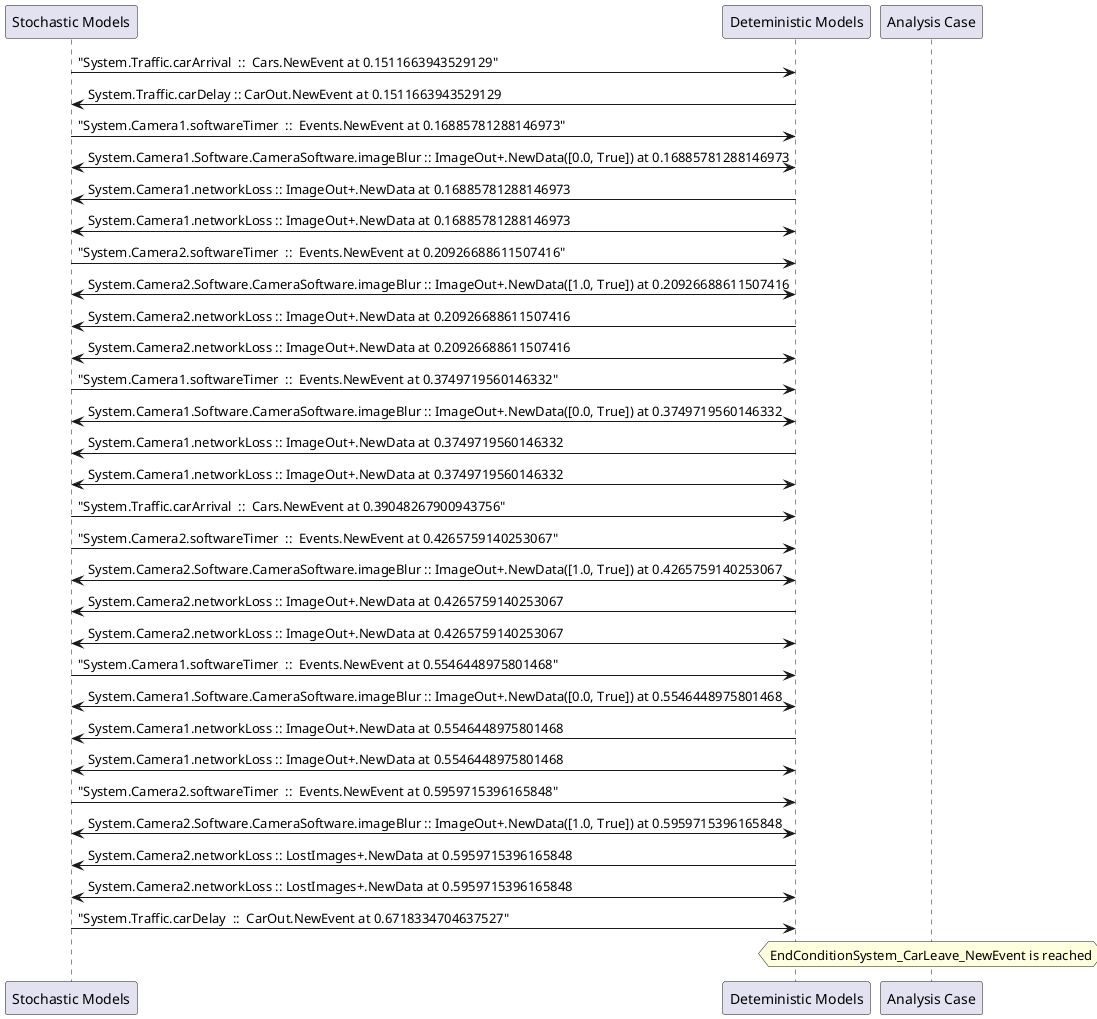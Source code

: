 
	@startuml
	participant "Stochastic Models" as stochmodel
	participant "Deteministic Models" as detmodel
	participant "Analysis Case" as analysis
	{15780_stop} stochmodel -> detmodel : "System.Traffic.carArrival  ::  Cars.NewEvent at 0.1511663943529129"
{15788_start} detmodel -> stochmodel : System.Traffic.carDelay :: CarOut.NewEvent at 0.1511663943529129
{15748_stop} stochmodel -> detmodel : "System.Camera1.softwareTimer  ::  Events.NewEvent at 0.16885781288146973"
detmodel <-> stochmodel : System.Camera1.Software.CameraSoftware.imageBlur :: ImageOut+.NewData([0.0, True]) at 0.16885781288146973
detmodel -> stochmodel : System.Camera1.networkLoss :: ImageOut+.NewData at 0.16885781288146973
detmodel <-> stochmodel : System.Camera1.networkLoss :: ImageOut+.NewData at 0.16885781288146973
{15764_stop} stochmodel -> detmodel : "System.Camera2.softwareTimer  ::  Events.NewEvent at 0.20926688611507416"
detmodel <-> stochmodel : System.Camera2.Software.CameraSoftware.imageBlur :: ImageOut+.NewData([1.0, True]) at 0.20926688611507416
detmodel -> stochmodel : System.Camera2.networkLoss :: ImageOut+.NewData at 0.20926688611507416
detmodel <-> stochmodel : System.Camera2.networkLoss :: ImageOut+.NewData at 0.20926688611507416
{15749_stop} stochmodel -> detmodel : "System.Camera1.softwareTimer  ::  Events.NewEvent at 0.3749719560146332"
detmodel <-> stochmodel : System.Camera1.Software.CameraSoftware.imageBlur :: ImageOut+.NewData([0.0, True]) at 0.3749719560146332
detmodel -> stochmodel : System.Camera1.networkLoss :: ImageOut+.NewData at 0.3749719560146332
detmodel <-> stochmodel : System.Camera1.networkLoss :: ImageOut+.NewData at 0.3749719560146332
{15781_stop} stochmodel -> detmodel : "System.Traffic.carArrival  ::  Cars.NewEvent at 0.39048267900943756"
{15765_stop} stochmodel -> detmodel : "System.Camera2.softwareTimer  ::  Events.NewEvent at 0.4265759140253067"
detmodel <-> stochmodel : System.Camera2.Software.CameraSoftware.imageBlur :: ImageOut+.NewData([1.0, True]) at 0.4265759140253067
detmodel -> stochmodel : System.Camera2.networkLoss :: ImageOut+.NewData at 0.4265759140253067
detmodel <-> stochmodel : System.Camera2.networkLoss :: ImageOut+.NewData at 0.4265759140253067
{15750_stop} stochmodel -> detmodel : "System.Camera1.softwareTimer  ::  Events.NewEvent at 0.5546448975801468"
detmodel <-> stochmodel : System.Camera1.Software.CameraSoftware.imageBlur :: ImageOut+.NewData([0.0, True]) at 0.5546448975801468
detmodel -> stochmodel : System.Camera1.networkLoss :: ImageOut+.NewData at 0.5546448975801468
detmodel <-> stochmodel : System.Camera1.networkLoss :: ImageOut+.NewData at 0.5546448975801468
{15766_stop} stochmodel -> detmodel : "System.Camera2.softwareTimer  ::  Events.NewEvent at 0.5959715396165848"
detmodel <-> stochmodel : System.Camera2.Software.CameraSoftware.imageBlur :: ImageOut+.NewData([1.0, True]) at 0.5959715396165848
detmodel -> stochmodel : System.Camera2.networkLoss :: LostImages+.NewData at 0.5959715396165848
detmodel <-> stochmodel : System.Camera2.networkLoss :: LostImages+.NewData at 0.5959715396165848
{15788_stop} stochmodel -> detmodel : "System.Traffic.carDelay  ::  CarOut.NewEvent at 0.6718334704637527"
{15788_start} <-> {15788_stop} : delay
hnote over analysis 
EndConditionSystem_CarLeave_NewEvent is reached
endnote
@enduml